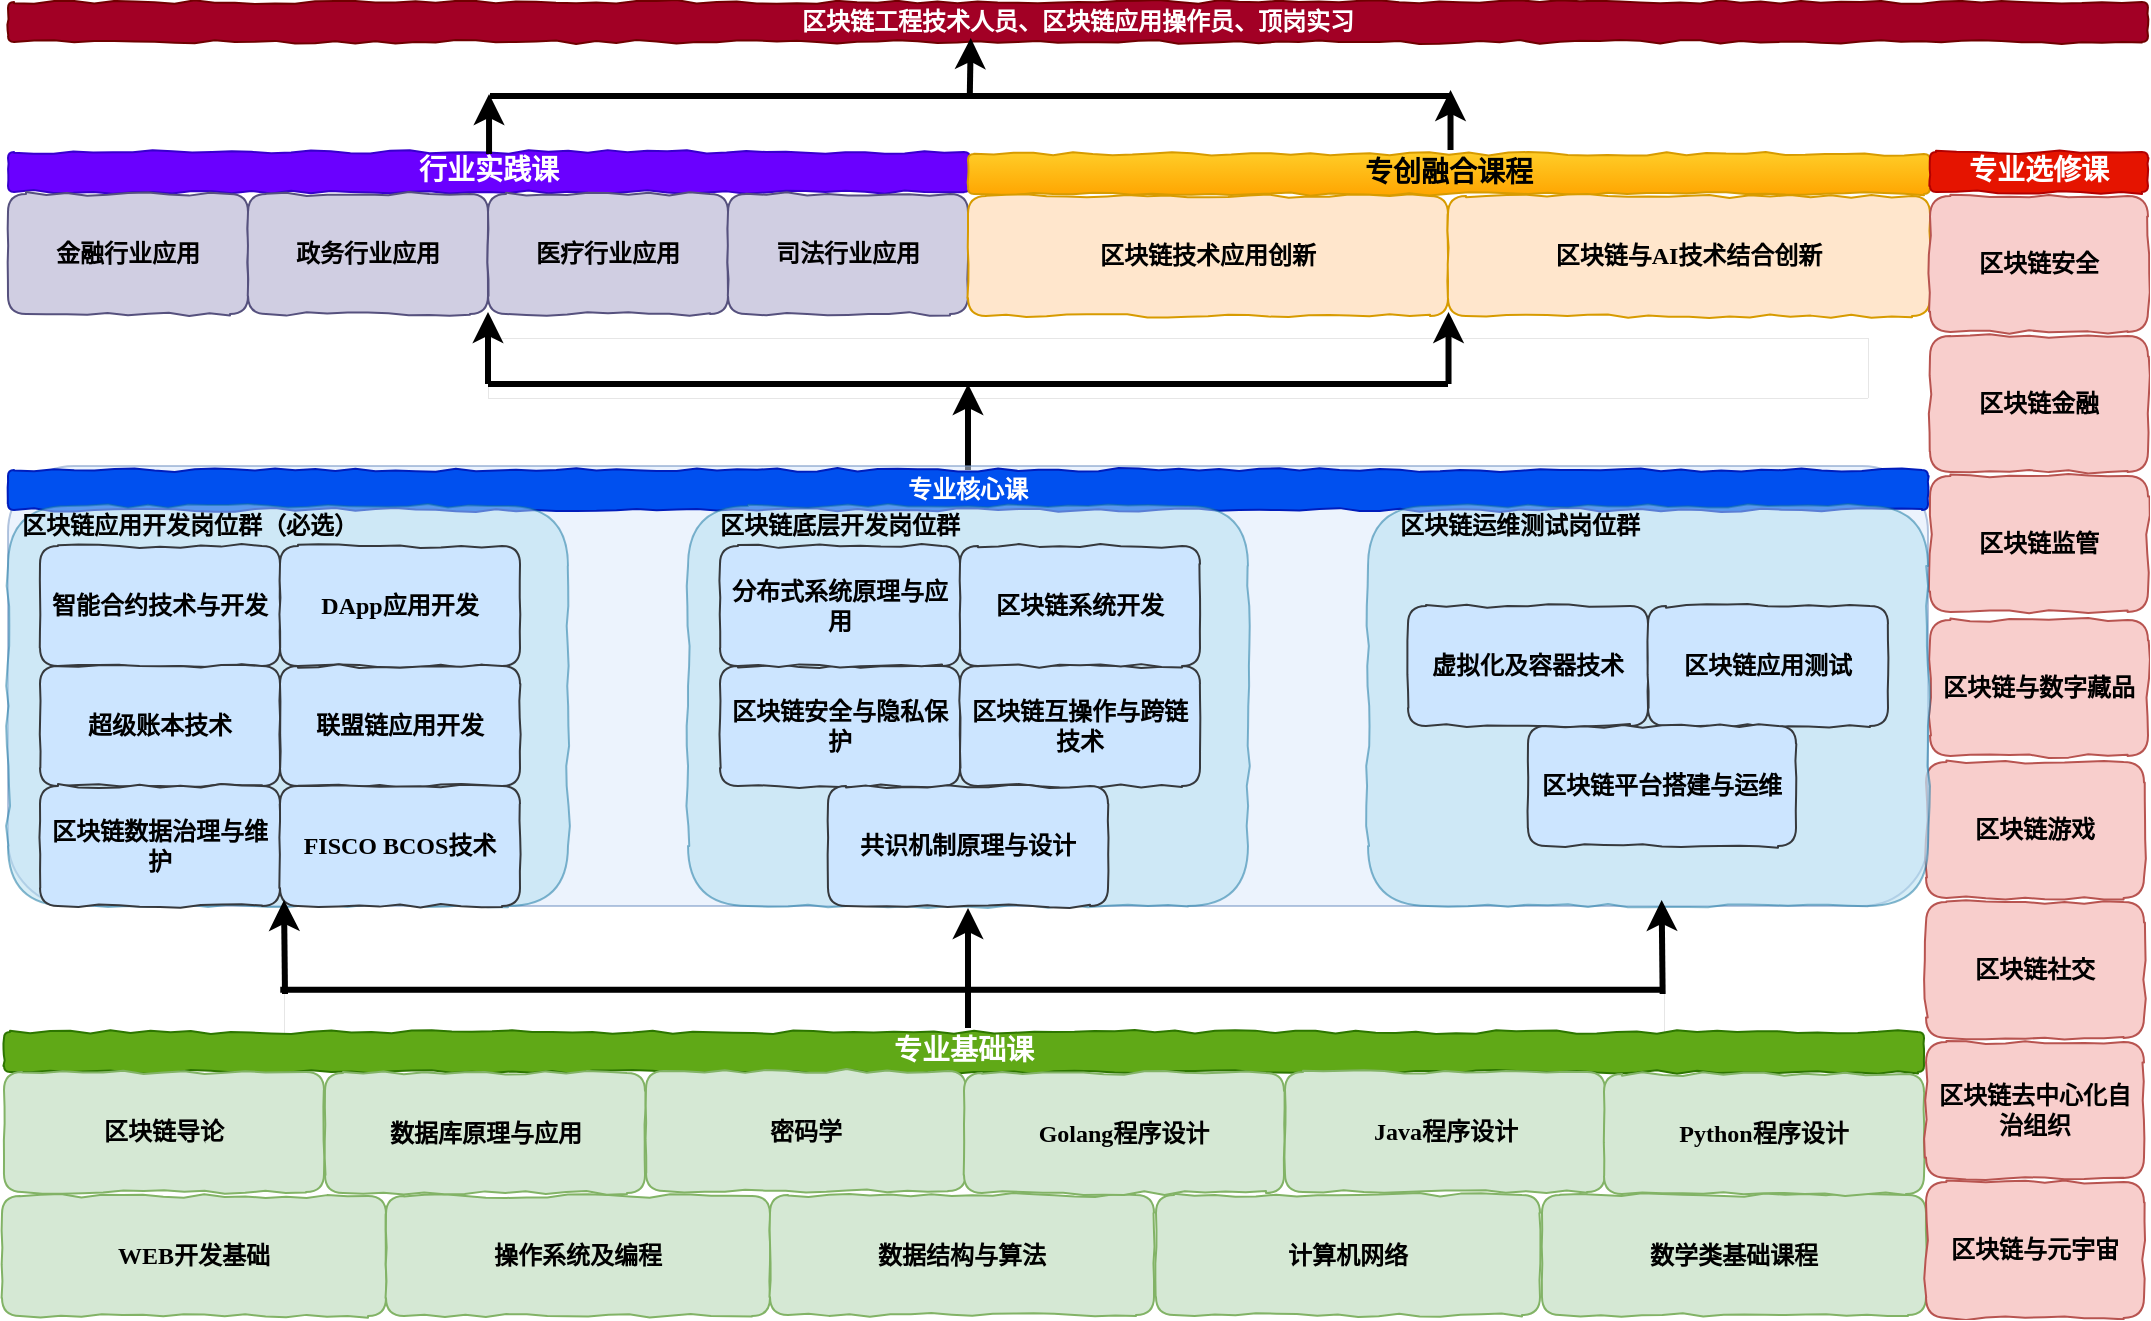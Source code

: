 <mxfile version="22.1.11" type="github">
  <diagram name="第 1 页" id="vJFw21bzTjTVhdT_yDeT">
    <mxGraphModel dx="2514" dy="868" grid="0" gridSize="10" guides="0" tooltips="1" connect="1" arrows="1" fold="1" page="1" pageScale="1" pageWidth="827" pageHeight="1169" math="0" shadow="0">
      <root>
        <mxCell id="0" />
        <mxCell id="1" parent="0" />
        <mxCell id="W4N1N9zn9b0fGI2UVzIe-27" value="" style="group;dashed=1;dashPattern=8 8;strokeWidth=0;strokeColor=default;container=0;" parent="1" vertex="1" connectable="0">
          <mxGeometry x="-617" y="749" width="690" height="30" as="geometry" />
        </mxCell>
        <mxCell id="W4N1N9zn9b0fGI2UVzIe-32" value="" style="group" parent="1" vertex="1" connectable="0">
          <mxGeometry x="-755" y="329" width="481" height="81" as="geometry" />
        </mxCell>
        <mxCell id="W4N1N9zn9b0fGI2UVzIe-33" value="&lt;font style=&quot;font-size: 14px;&quot;&gt;行业实践课&lt;br&gt;&lt;/font&gt;" style="rounded=1;whiteSpace=wrap;html=1;comic=1;fillColor=#6a00ff;strokeColor=#3700CC;fontColor=#ffffff;fontFamily=Comic Sans MS;fontStyle=1;container=0;" parent="W4N1N9zn9b0fGI2UVzIe-32" vertex="1">
          <mxGeometry width="481" height="20" as="geometry" />
        </mxCell>
        <mxCell id="W4N1N9zn9b0fGI2UVzIe-34" value="&lt;div&gt;金融行业应用&lt;/div&gt;" style="rounded=1;whiteSpace=wrap;html=1;comic=1;fontFamily=Comic Sans MS;fillColor=#d0cee2;strokeColor=#56517e;fontStyle=1;container=0;" parent="W4N1N9zn9b0fGI2UVzIe-32" vertex="1">
          <mxGeometry y="21" width="120" height="60" as="geometry" />
        </mxCell>
        <mxCell id="W4N1N9zn9b0fGI2UVzIe-35" value="政务行业应用" style="rounded=1;whiteSpace=wrap;html=1;comic=1;fontFamily=Comic Sans MS;fillColor=#d0cee2;strokeColor=#56517e;fontStyle=1;container=0;" parent="W4N1N9zn9b0fGI2UVzIe-32" vertex="1">
          <mxGeometry x="120" y="21" width="120" height="60" as="geometry" />
        </mxCell>
        <mxCell id="W4N1N9zn9b0fGI2UVzIe-36" value="医疗行业应用" style="rounded=1;whiteSpace=wrap;html=1;comic=1;fontFamily=Comic Sans MS;fillColor=#d0cee2;strokeColor=#56517e;fontStyle=1;container=0;" parent="W4N1N9zn9b0fGI2UVzIe-32" vertex="1">
          <mxGeometry x="240" y="21" width="120" height="60" as="geometry" />
        </mxCell>
        <mxCell id="W4N1N9zn9b0fGI2UVzIe-37" value="司法行业应用" style="rounded=1;whiteSpace=wrap;html=1;comic=1;fontFamily=Comic Sans MS;fillColor=#d0cee2;strokeColor=#56517e;fontStyle=1;container=0;" parent="W4N1N9zn9b0fGI2UVzIe-32" vertex="1">
          <mxGeometry x="360" y="21" width="120" height="60" as="geometry" />
        </mxCell>
        <mxCell id="W4N1N9zn9b0fGI2UVzIe-38" value="" style="group" parent="1" vertex="1" connectable="0">
          <mxGeometry x="-275" y="330" width="481" height="81" as="geometry" />
        </mxCell>
        <mxCell id="W4N1N9zn9b0fGI2UVzIe-39" value="&lt;font style=&quot;font-size: 14px;&quot;&gt;专创融合课程&lt;br&gt;&lt;/font&gt;" style="rounded=1;whiteSpace=wrap;html=1;comic=1;fillColor=#ffcd28;strokeColor=#d79b00;fontFamily=Comic Sans MS;fontStyle=1;container=0;gradientColor=#ffa500;" parent="W4N1N9zn9b0fGI2UVzIe-38" vertex="1">
          <mxGeometry width="481" height="20" as="geometry" />
        </mxCell>
        <mxCell id="W4N1N9zn9b0fGI2UVzIe-40" value="&lt;div&gt;区块链技术应用创新&lt;/div&gt;" style="rounded=1;whiteSpace=wrap;html=1;comic=1;fontFamily=Comic Sans MS;fillColor=#ffe6cc;strokeColor=#d79b00;fontStyle=1;container=0;" parent="W4N1N9zn9b0fGI2UVzIe-38" vertex="1">
          <mxGeometry y="21" width="240" height="60" as="geometry" />
        </mxCell>
        <mxCell id="W4N1N9zn9b0fGI2UVzIe-41" value="&lt;div&gt;&lt;/div&gt;区块链与AI技术&lt;span style=&quot;background-color: initial;&quot;&gt;结合创新&lt;/span&gt;" style="rounded=1;whiteSpace=wrap;html=1;comic=1;fontFamily=Comic Sans MS;fillColor=#ffe6cc;strokeColor=#d79b00;fontStyle=1;container=0;" parent="W4N1N9zn9b0fGI2UVzIe-38" vertex="1">
          <mxGeometry x="240" y="21" width="241" height="60" as="geometry" />
        </mxCell>
        <mxCell id="W4N1N9zn9b0fGI2UVzIe-42" value="" style="group;dashed=1;dashPattern=8 8;strokeWidth=0;strokeColor=default;container=0;" parent="1" vertex="1" connectable="0">
          <mxGeometry x="-515" y="422" width="690" height="30" as="geometry" />
        </mxCell>
        <mxCell id="W4N1N9zn9b0fGI2UVzIe-44" value="&lt;font style=&quot;font-size: 14px;&quot;&gt;专业选修课&lt;br&gt;&lt;/font&gt;" style="rounded=1;whiteSpace=wrap;html=1;comic=1;fillColor=#e51400;strokeColor=#B20000;fontFamily=Comic Sans MS;fontStyle=1;container=0;fontColor=#ffffff;" parent="1" vertex="1">
          <mxGeometry x="206" y="329" width="109" height="20" as="geometry" />
        </mxCell>
        <mxCell id="W4N1N9zn9b0fGI2UVzIe-45" value="&lt;div&gt;区块链安全&lt;/div&gt;" style="rounded=1;whiteSpace=wrap;html=1;comic=1;fontFamily=Comic Sans MS;fillColor=#f8cecc;strokeColor=#b85450;fontStyle=1;container=0;" parent="1" vertex="1">
          <mxGeometry x="206" y="351" width="109" height="68" as="geometry" />
        </mxCell>
        <mxCell id="W4N1N9zn9b0fGI2UVzIe-49" value="区块链工程技术人员、区块链应用操作员、顶岗实习" style="rounded=1;whiteSpace=wrap;html=1;comic=1;fillColor=#a20025;strokeColor=#6F0000;fontFamily=Comic Sans MS;fontStyle=1;fontColor=#ffffff;" parent="1" vertex="1">
          <mxGeometry x="-755" y="254" width="1070" height="20" as="geometry" />
        </mxCell>
        <mxCell id="W4N1N9zn9b0fGI2UVzIe-55" value="" style="group" parent="1" vertex="1" connectable="0">
          <mxGeometry x="-514" y="254" width="480.26" height="60" as="geometry" />
        </mxCell>
        <mxCell id="W4N1N9zn9b0fGI2UVzIe-56" value="" style="endArrow=classic;html=1;rounded=0;strokeWidth=3;" parent="W4N1N9zn9b0fGI2UVzIe-55" edge="1">
          <mxGeometry width="50" height="50" relative="1" as="geometry">
            <mxPoint x="480.26" y="74" as="sourcePoint" />
            <mxPoint x="480.26" y="44" as="targetPoint" />
          </mxGeometry>
        </mxCell>
        <mxCell id="W4N1N9zn9b0fGI2UVzIe-57" value="" style="endArrow=none;html=1;rounded=0;strokeWidth=3;" parent="W4N1N9zn9b0fGI2UVzIe-55" edge="1">
          <mxGeometry width="50" height="50" relative="1" as="geometry">
            <mxPoint y="47" as="sourcePoint" />
            <mxPoint x="480" y="47" as="targetPoint" />
          </mxGeometry>
        </mxCell>
        <mxCell id="W4N1N9zn9b0fGI2UVzIe-58" value="" style="endArrow=classic;html=1;rounded=0;exitX=0.5;exitY=0;exitDx=0;exitDy=0;strokeWidth=3;" parent="1" edge="1">
          <mxGeometry width="50" height="50" relative="1" as="geometry">
            <mxPoint x="-274.12" y="302" as="sourcePoint" />
            <mxPoint x="-273.62" y="272" as="targetPoint" />
          </mxGeometry>
        </mxCell>
        <mxCell id="W4N1N9zn9b0fGI2UVzIe-59" value="" style="endArrow=classic;html=1;rounded=0;strokeWidth=3;" parent="1" edge="1">
          <mxGeometry width="50" height="50" relative="1" as="geometry">
            <mxPoint x="-514.48" y="330" as="sourcePoint" />
            <mxPoint x="-514.48" y="300" as="targetPoint" />
          </mxGeometry>
        </mxCell>
        <mxCell id="W4N1N9zn9b0fGI2UVzIe-89" value="" style="group" parent="1" vertex="1" connectable="0">
          <mxGeometry x="-758" y="770" width="962" height="141" as="geometry" />
        </mxCell>
        <mxCell id="W4N1N9zn9b0fGI2UVzIe-2" value="" style="group" parent="W4N1N9zn9b0fGI2UVzIe-89" vertex="1" connectable="0">
          <mxGeometry x="1" width="960" height="80" as="geometry" />
        </mxCell>
        <mxCell id="W4N1N9zn9b0fGI2UVzIe-3" value="&lt;font style=&quot;font-size: 14px;&quot;&gt;专业基础课&lt;br&gt;&lt;/font&gt;" style="rounded=1;whiteSpace=wrap;html=1;comic=1;fillColor=#60a917;strokeColor=#2D7600;fontColor=#FFFFFF;fontFamily=Comic Sans MS;fontStyle=1" parent="W4N1N9zn9b0fGI2UVzIe-2" vertex="1">
          <mxGeometry y="-1" width="960" height="20" as="geometry" />
        </mxCell>
        <mxCell id="W4N1N9zn9b0fGI2UVzIe-61" value="WEB开发基础" style="rounded=1;whiteSpace=wrap;html=1;comic=1;fontFamily=Comic Sans MS;fillColor=#d5e8d4;strokeColor=#82b366;fontColor=#000000;fontStyle=1" parent="W4N1N9zn9b0fGI2UVzIe-89" vertex="1">
          <mxGeometry y="81" width="192" height="60" as="geometry" />
        </mxCell>
        <mxCell id="W4N1N9zn9b0fGI2UVzIe-62" value="操作系统及编程" style="rounded=1;whiteSpace=wrap;html=1;comic=1;fontFamily=Comic Sans MS;fillColor=#d5e8d4;strokeColor=#82b366;fontColor=#000000;fontStyle=1" parent="W4N1N9zn9b0fGI2UVzIe-89" vertex="1">
          <mxGeometry x="192" y="81" width="192" height="60" as="geometry" />
        </mxCell>
        <mxCell id="W4N1N9zn9b0fGI2UVzIe-63" value="数据结构与算法" style="rounded=1;whiteSpace=wrap;html=1;comic=1;fontFamily=Comic Sans MS;fillColor=#d5e8d4;strokeColor=#82b366;fontColor=#000000;fontStyle=1" parent="W4N1N9zn9b0fGI2UVzIe-89" vertex="1">
          <mxGeometry x="384" y="80.5" width="192" height="60" as="geometry" />
        </mxCell>
        <mxCell id="W4N1N9zn9b0fGI2UVzIe-64" value="计算机网络" style="rounded=1;whiteSpace=wrap;html=1;comic=1;fontFamily=Comic Sans MS;fillColor=#d5e8d4;strokeColor=#82b366;fontColor=#000000;fontStyle=1" parent="W4N1N9zn9b0fGI2UVzIe-89" vertex="1">
          <mxGeometry x="577" y="80.5" width="192" height="60" as="geometry" />
        </mxCell>
        <mxCell id="W4N1N9zn9b0fGI2UVzIe-65" value="数学类基础课程" style="rounded=1;whiteSpace=wrap;html=1;comic=1;fontFamily=Comic Sans MS;fillColor=#d5e8d4;strokeColor=#82b366;fontColor=#000000;fontStyle=1" parent="W4N1N9zn9b0fGI2UVzIe-89" vertex="1">
          <mxGeometry x="770" y="80.5" width="192" height="60" as="geometry" />
        </mxCell>
        <mxCell id="W4N1N9zn9b0fGI2UVzIe-69" value="区块链导论" style="rounded=1;whiteSpace=wrap;html=1;comic=1;fontFamily=Comic Sans MS;fillColor=#d5e8d4;strokeColor=#82b366;fontColor=#000000;fontStyle=1" parent="W4N1N9zn9b0fGI2UVzIe-89" vertex="1">
          <mxGeometry x="1" y="19" width="160" height="60" as="geometry" />
        </mxCell>
        <mxCell id="W4N1N9zn9b0fGI2UVzIe-70" value="数据库原理与应用" style="rounded=1;whiteSpace=wrap;html=1;comic=1;fontFamily=Comic Sans MS;fillColor=#d5e8d4;strokeColor=#82b366;fontColor=#000000;fontStyle=1" parent="W4N1N9zn9b0fGI2UVzIe-89" vertex="1">
          <mxGeometry x="161.5" y="19.5" width="160" height="60" as="geometry" />
        </mxCell>
        <mxCell id="W4N1N9zn9b0fGI2UVzIe-71" value="密码学" style="rounded=1;whiteSpace=wrap;html=1;comic=1;fontFamily=Comic Sans MS;fillColor=#d5e8d4;strokeColor=#82b366;fontColor=#000000;fontStyle=1" parent="W4N1N9zn9b0fGI2UVzIe-89" vertex="1">
          <mxGeometry x="322" y="18.5" width="160" height="60" as="geometry" />
        </mxCell>
        <mxCell id="W4N1N9zn9b0fGI2UVzIe-72" value="Golang程序设计" style="rounded=1;whiteSpace=wrap;html=1;comic=1;fontFamily=Comic Sans MS;fillColor=#d5e8d4;strokeColor=#82b366;fontColor=#000000;fontStyle=1" parent="W4N1N9zn9b0fGI2UVzIe-89" vertex="1">
          <mxGeometry x="481" y="19.5" width="160" height="60" as="geometry" />
        </mxCell>
        <mxCell id="W4N1N9zn9b0fGI2UVzIe-73" value="Java程序设计" style="rounded=1;whiteSpace=wrap;html=1;comic=1;fontFamily=Comic Sans MS;fillColor=#d5e8d4;strokeColor=#82b366;fontColor=#000000;fontStyle=1" parent="W4N1N9zn9b0fGI2UVzIe-89" vertex="1">
          <mxGeometry x="641.5" y="19" width="160" height="60" as="geometry" />
        </mxCell>
        <mxCell id="W4N1N9zn9b0fGI2UVzIe-74" value="Python程序设计" style="rounded=1;whiteSpace=wrap;html=1;comic=1;fontFamily=Comic Sans MS;fillColor=#d5e8d4;strokeColor=#82b366;fontColor=#000000;fontStyle=1" parent="W4N1N9zn9b0fGI2UVzIe-89" vertex="1">
          <mxGeometry x="801" y="20" width="160" height="60" as="geometry" />
        </mxCell>
        <mxCell id="W4N1N9zn9b0fGI2UVzIe-29" value="" style="endArrow=classic;html=1;rounded=0;strokeWidth=3;" parent="1" edge="1">
          <mxGeometry width="50" height="50" relative="1" as="geometry">
            <mxPoint x="-275" y="767" as="sourcePoint" />
            <mxPoint x="-275" y="707" as="targetPoint" />
          </mxGeometry>
        </mxCell>
        <mxCell id="W4N1N9zn9b0fGI2UVzIe-51" value="" style="endArrow=classic;html=1;rounded=0;strokeWidth=3;exitX=0.5;exitY=0;exitDx=0;exitDy=0;" parent="1" edge="1">
          <mxGeometry width="50" height="50" relative="1" as="geometry">
            <mxPoint x="-275" y="488" as="sourcePoint" />
            <mxPoint x="-275" y="445" as="targetPoint" />
          </mxGeometry>
        </mxCell>
        <mxCell id="W4N1N9zn9b0fGI2UVzIe-52" value="" style="endArrow=classic;html=1;rounded=0;strokeWidth=3;" parent="1" edge="1">
          <mxGeometry width="50" height="50" relative="1" as="geometry">
            <mxPoint x="-515" y="445" as="sourcePoint" />
            <mxPoint x="-515" y="409" as="targetPoint" />
          </mxGeometry>
        </mxCell>
        <mxCell id="W4N1N9zn9b0fGI2UVzIe-53" value="" style="endArrow=classic;html=1;rounded=0;strokeWidth=3;" parent="1" edge="1">
          <mxGeometry width="50" height="50" relative="1" as="geometry">
            <mxPoint x="-34.74" y="445" as="sourcePoint" />
            <mxPoint x="-34.74" y="409" as="targetPoint" />
          </mxGeometry>
        </mxCell>
        <mxCell id="W4N1N9zn9b0fGI2UVzIe-54" value="" style="endArrow=none;html=1;rounded=0;strokeWidth=3;" parent="1" edge="1">
          <mxGeometry width="50" height="50" relative="1" as="geometry">
            <mxPoint x="-515" y="445" as="sourcePoint" />
            <mxPoint x="-35" y="445" as="targetPoint" />
          </mxGeometry>
        </mxCell>
        <mxCell id="W4N1N9zn9b0fGI2UVzIe-137" value="&lt;div&gt;区块链金融&lt;/div&gt;" style="rounded=1;whiteSpace=wrap;html=1;comic=1;fontFamily=Comic Sans MS;fillColor=#f8cecc;strokeColor=#b85450;fontStyle=1;container=0;" parent="1" vertex="1">
          <mxGeometry x="206" y="421" width="109" height="68" as="geometry" />
        </mxCell>
        <mxCell id="W4N1N9zn9b0fGI2UVzIe-138" value="&lt;div&gt;区块链监管&lt;/div&gt;" style="rounded=1;whiteSpace=wrap;html=1;comic=1;fontFamily=Comic Sans MS;fillColor=#f8cecc;strokeColor=#b85450;fontStyle=1;container=0;" parent="1" vertex="1">
          <mxGeometry x="206" y="491" width="109" height="68" as="geometry" />
        </mxCell>
        <mxCell id="W4N1N9zn9b0fGI2UVzIe-139" value="&lt;div&gt;区块链与数字藏品&lt;/div&gt;" style="rounded=1;whiteSpace=wrap;html=1;comic=1;fontFamily=Comic Sans MS;fillColor=#f8cecc;strokeColor=#b85450;fontStyle=1;container=0;" parent="1" vertex="1">
          <mxGeometry x="206" y="563" width="109" height="68" as="geometry" />
        </mxCell>
        <mxCell id="W4N1N9zn9b0fGI2UVzIe-140" value="&lt;div&gt;区块链游戏&lt;/div&gt;" style="rounded=1;whiteSpace=wrap;html=1;comic=1;fontFamily=Comic Sans MS;fillColor=#f8cecc;strokeColor=#b85450;fontStyle=1;container=0;" parent="1" vertex="1">
          <mxGeometry x="204" y="634" width="109" height="68" as="geometry" />
        </mxCell>
        <mxCell id="W4N1N9zn9b0fGI2UVzIe-141" value="&lt;div&gt;区块链社交&lt;/div&gt;" style="rounded=1;whiteSpace=wrap;html=1;comic=1;fontFamily=Comic Sans MS;fillColor=#f8cecc;strokeColor=#b85450;fontStyle=1;container=0;" parent="1" vertex="1">
          <mxGeometry x="204" y="704" width="109" height="68" as="geometry" />
        </mxCell>
        <mxCell id="W4N1N9zn9b0fGI2UVzIe-142" value="&lt;div&gt;区块链去中心化自治组织&lt;/div&gt;" style="rounded=1;whiteSpace=wrap;html=1;comic=1;fontFamily=Comic Sans MS;fillColor=#f8cecc;strokeColor=#b85450;fontStyle=1;container=0;" parent="1" vertex="1">
          <mxGeometry x="204" y="774" width="109" height="68" as="geometry" />
        </mxCell>
        <mxCell id="W4N1N9zn9b0fGI2UVzIe-143" value="&lt;div&gt;区块链与元宇宙&lt;/div&gt;" style="rounded=1;whiteSpace=wrap;html=1;comic=1;fontFamily=Comic Sans MS;fillColor=#f8cecc;strokeColor=#b85450;fontStyle=1;container=0;" parent="1" vertex="1">
          <mxGeometry x="204" y="844" width="109" height="68" as="geometry" />
        </mxCell>
        <mxCell id="atn7iwoYlmSWLf445jFX-1" value="" style="group;rounded=1;" parent="1" vertex="1" connectable="0">
          <mxGeometry x="-755" y="486" width="960" height="220" as="geometry" />
        </mxCell>
        <mxCell id="atn7iwoYlmSWLf445jFX-2" value="" style="rounded=1;whiteSpace=wrap;html=1;opacity=50;fillColor=#dae8fc;strokeColor=#6c8ebf;glass=0;" parent="atn7iwoYlmSWLf445jFX-1" vertex="1">
          <mxGeometry width="960" height="220" as="geometry" />
        </mxCell>
        <mxCell id="atn7iwoYlmSWLf445jFX-3" value="专业核心课" style="rounded=1;whiteSpace=wrap;html=1;comic=1;fillColor=#0050ef;strokeColor=#001DBC;fontColor=#FFFFFF;fontFamily=Comic Sans MS;fontStyle=1" parent="atn7iwoYlmSWLf445jFX-1" vertex="1">
          <mxGeometry y="2" width="960" height="20" as="geometry" />
        </mxCell>
        <mxCell id="atn7iwoYlmSWLf445jFX-4" value="" style="rounded=1;whiteSpace=wrap;html=1;comic=1;fontFamily=Comic Sans MS;fillColor=#b1ddf0;strokeColor=#10739e;fontColor=#FFFFFF;fontStyle=1;opacity=50;" parent="atn7iwoYlmSWLf445jFX-1" vertex="1">
          <mxGeometry y="20" width="280" height="200" as="geometry" />
        </mxCell>
        <mxCell id="atn7iwoYlmSWLf445jFX-5" value="区块链应用开发岗位群（必选）" style="text;html=1;strokeColor=none;fillColor=none;align=center;verticalAlign=middle;whiteSpace=wrap;rounded=0;fontFamily=Comic Sans MS;fontColor=#000000;fontStyle=1" parent="atn7iwoYlmSWLf445jFX-1" vertex="1">
          <mxGeometry x="6" y="20" width="170" height="20" as="geometry" />
        </mxCell>
        <mxCell id="atn7iwoYlmSWLf445jFX-6" value="&lt;div&gt;智能合约技术与开发&lt;/div&gt;" style="rounded=1;whiteSpace=wrap;html=1;comic=1;fontFamily=Comic Sans MS;fillColor=#cce5ff;strokeColor=#36393d;fontStyle=1" parent="atn7iwoYlmSWLf445jFX-1" vertex="1">
          <mxGeometry x="16" y="40" width="120" height="60" as="geometry" />
        </mxCell>
        <mxCell id="atn7iwoYlmSWLf445jFX-7" value="&lt;div&gt;DApp应用开发&lt;/div&gt;" style="rounded=1;whiteSpace=wrap;html=1;comic=1;fontFamily=Comic Sans MS;fillColor=#cce5ff;strokeColor=#36393d;fontStyle=1" parent="atn7iwoYlmSWLf445jFX-1" vertex="1">
          <mxGeometry x="136" y="40" width="120" height="60" as="geometry" />
        </mxCell>
        <mxCell id="atn7iwoYlmSWLf445jFX-8" value="&lt;div&gt;超级账本技术&lt;/div&gt;" style="rounded=1;whiteSpace=wrap;html=1;comic=1;fontFamily=Comic Sans MS;fillColor=#cce5ff;strokeColor=#36393d;fontStyle=1" parent="atn7iwoYlmSWLf445jFX-1" vertex="1">
          <mxGeometry x="16" y="100" width="120" height="60" as="geometry" />
        </mxCell>
        <mxCell id="atn7iwoYlmSWLf445jFX-9" value="联盟链应用开发" style="rounded=1;whiteSpace=wrap;html=1;comic=1;fontFamily=Comic Sans MS;fillColor=#cce5ff;strokeColor=#36393d;fontStyle=1" parent="atn7iwoYlmSWLf445jFX-1" vertex="1">
          <mxGeometry x="136" y="100" width="120" height="60" as="geometry" />
        </mxCell>
        <mxCell id="atn7iwoYlmSWLf445jFX-10" value="" style="rounded=1;whiteSpace=wrap;html=1;comic=1;fontFamily=Comic Sans MS;fillColor=#b1ddf0;strokeColor=#10739e;fontColor=#FFFFFF;fontStyle=1;opacity=50;" parent="atn7iwoYlmSWLf445jFX-1" vertex="1">
          <mxGeometry x="340" y="20" width="280" height="200" as="geometry" />
        </mxCell>
        <mxCell id="atn7iwoYlmSWLf445jFX-11" value="区块链底层开发岗位群" style="text;html=1;strokeColor=none;fillColor=none;align=center;verticalAlign=middle;whiteSpace=wrap;rounded=0;fontFamily=Comic Sans MS;fontColor=#000000;fontStyle=1" parent="atn7iwoYlmSWLf445jFX-1" vertex="1">
          <mxGeometry x="346" y="20" width="140" height="20" as="geometry" />
        </mxCell>
        <mxCell id="atn7iwoYlmSWLf445jFX-12" value="&lt;div&gt;区块链安全与隐私保护&lt;/div&gt;" style="rounded=1;whiteSpace=wrap;html=1;comic=1;fontFamily=Comic Sans MS;fillColor=#cce5ff;strokeColor=#36393d;fontStyle=1" parent="atn7iwoYlmSWLf445jFX-1" vertex="1">
          <mxGeometry x="356" y="100" width="120" height="60" as="geometry" />
        </mxCell>
        <mxCell id="atn7iwoYlmSWLf445jFX-13" value="&lt;div&gt;区块链互操作与跨链技术&lt;/div&gt;" style="rounded=1;whiteSpace=wrap;html=1;comic=1;fontFamily=Comic Sans MS;fillColor=#cce5ff;strokeColor=#36393d;fontStyle=1" parent="atn7iwoYlmSWLf445jFX-1" vertex="1">
          <mxGeometry x="476" y="100" width="120" height="60" as="geometry" />
        </mxCell>
        <mxCell id="atn7iwoYlmSWLf445jFX-14" value="" style="rounded=1;whiteSpace=wrap;html=1;comic=1;fontFamily=Comic Sans MS;fillColor=#b1ddf0;strokeColor=#10739e;fontColor=#FFFFFF;fontStyle=1;opacity=50;" parent="atn7iwoYlmSWLf445jFX-1" vertex="1">
          <mxGeometry x="680" y="20" width="280" height="200" as="geometry" />
        </mxCell>
        <mxCell id="atn7iwoYlmSWLf445jFX-15" value="区块链运维测试岗位群" style="text;html=1;strokeColor=none;fillColor=none;align=center;verticalAlign=middle;whiteSpace=wrap;rounded=0;fontFamily=Comic Sans MS;fontColor=#000000;fontStyle=1" parent="atn7iwoYlmSWLf445jFX-1" vertex="1">
          <mxGeometry x="686" y="20" width="140" height="20" as="geometry" />
        </mxCell>
        <mxCell id="atn7iwoYlmSWLf445jFX-16" value="&lt;div&gt;虚拟化及容器技术&lt;/div&gt;" style="rounded=1;whiteSpace=wrap;html=1;comic=1;fontFamily=Comic Sans MS;fillColor=#cce5ff;strokeColor=#36393d;fontStyle=1" parent="atn7iwoYlmSWLf445jFX-1" vertex="1">
          <mxGeometry x="700" y="70" width="120" height="60" as="geometry" />
        </mxCell>
        <mxCell id="atn7iwoYlmSWLf445jFX-17" value="&lt;div&gt;区块链应用测试&lt;/div&gt;" style="rounded=1;whiteSpace=wrap;html=1;comic=1;fontFamily=Comic Sans MS;fillColor=#cce5ff;strokeColor=#36393d;fontStyle=1" parent="atn7iwoYlmSWLf445jFX-1" vertex="1">
          <mxGeometry x="820" y="70" width="120" height="60" as="geometry" />
        </mxCell>
        <mxCell id="atn7iwoYlmSWLf445jFX-18" value="&lt;div&gt;区块链平台搭建与运维&lt;/div&gt;" style="rounded=1;whiteSpace=wrap;html=1;comic=1;fontFamily=Comic Sans MS;fillColor=#cce5ff;strokeColor=#36393d;fontStyle=1" parent="atn7iwoYlmSWLf445jFX-1" vertex="1">
          <mxGeometry x="760" y="130" width="134" height="60" as="geometry" />
        </mxCell>
        <mxCell id="atn7iwoYlmSWLf445jFX-19" value="&lt;div&gt;分布式系统原理与应用&lt;/div&gt;" style="rounded=1;whiteSpace=wrap;html=1;comic=1;fontFamily=Comic Sans MS;fillColor=#cce5ff;strokeColor=#36393d;fontStyle=1" parent="atn7iwoYlmSWLf445jFX-1" vertex="1">
          <mxGeometry x="356" y="40" width="120" height="60" as="geometry" />
        </mxCell>
        <mxCell id="atn7iwoYlmSWLf445jFX-20" value="&lt;div&gt;区块链系统开发&lt;/div&gt;" style="rounded=1;whiteSpace=wrap;html=1;comic=1;fontFamily=Comic Sans MS;fillColor=#cce5ff;strokeColor=#36393d;fontStyle=1" parent="atn7iwoYlmSWLf445jFX-1" vertex="1">
          <mxGeometry x="476" y="40" width="120" height="60" as="geometry" />
        </mxCell>
        <mxCell id="atn7iwoYlmSWLf445jFX-21" value="&lt;div&gt;共识机制原理与设计&lt;/div&gt;" style="rounded=1;whiteSpace=wrap;html=1;comic=1;fontFamily=Comic Sans MS;fillColor=#cce5ff;strokeColor=#36393d;fontStyle=1" parent="atn7iwoYlmSWLf445jFX-1" vertex="1">
          <mxGeometry x="410" y="160" width="140" height="60" as="geometry" />
        </mxCell>
        <mxCell id="atn7iwoYlmSWLf445jFX-22" value="&lt;div&gt;区块链数据治理与维护&lt;/div&gt;" style="rounded=1;whiteSpace=wrap;html=1;comic=1;fontFamily=Comic Sans MS;fillColor=#cce5ff;strokeColor=#36393d;fontStyle=1" parent="atn7iwoYlmSWLf445jFX-1" vertex="1">
          <mxGeometry x="16" y="160" width="120" height="60" as="geometry" />
        </mxCell>
        <mxCell id="atn7iwoYlmSWLf445jFX-23" value="&lt;div&gt;FISCO BCOS技术&lt;/div&gt;" style="rounded=1;whiteSpace=wrap;html=1;comic=1;fontFamily=Comic Sans MS;fillColor=#cce5ff;strokeColor=#36393d;fontStyle=1" parent="atn7iwoYlmSWLf445jFX-1" vertex="1">
          <mxGeometry x="136" y="160" width="120" height="60" as="geometry" />
        </mxCell>
        <mxCell id="atn7iwoYlmSWLf445jFX-27" value="" style="endArrow=none;html=1;rounded=0;strokeWidth=3;" parent="1" edge="1">
          <mxGeometry width="50" height="50" relative="1" as="geometry">
            <mxPoint x="-618.87" y="747.82" as="sourcePoint" />
            <mxPoint x="71.13" y="747.82" as="targetPoint" />
          </mxGeometry>
        </mxCell>
        <mxCell id="atn7iwoYlmSWLf445jFX-28" value="" style="endArrow=classic;html=1;rounded=0;exitX=0.5;exitY=0;exitDx=0;exitDy=0;strokeWidth=3;" parent="1" edge="1">
          <mxGeometry width="50" height="50" relative="1" as="geometry">
            <mxPoint x="-616.5" y="750" as="sourcePoint" />
            <mxPoint x="-617" y="703" as="targetPoint" />
          </mxGeometry>
        </mxCell>
        <mxCell id="atn7iwoYlmSWLf445jFX-29" value="" style="endArrow=classic;html=1;rounded=0;exitX=0.5;exitY=0;exitDx=0;exitDy=0;strokeWidth=3;" parent="1" edge="1">
          <mxGeometry width="50" height="50" relative="1" as="geometry">
            <mxPoint x="72.32" y="750" as="sourcePoint" />
            <mxPoint x="71.82" y="703" as="targetPoint" />
          </mxGeometry>
        </mxCell>
      </root>
    </mxGraphModel>
  </diagram>
</mxfile>
